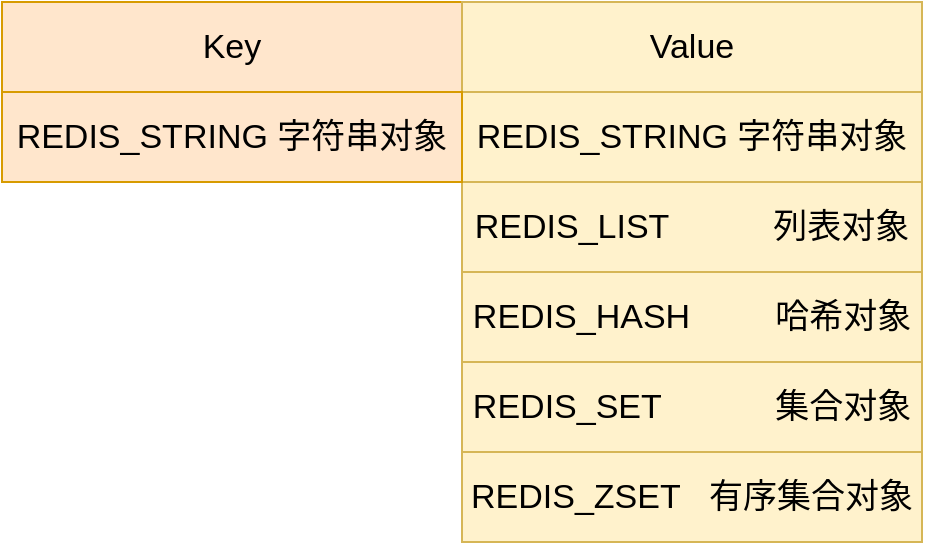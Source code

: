 <mxfile version="14.1.8" type="device"><diagram id="AAINHEE6Js7SN-VBJPok" name="第 1 页"><mxGraphModel dx="1024" dy="592" grid="1" gridSize="10" guides="1" tooltips="1" connect="1" arrows="1" fold="1" page="1" pageScale="1" pageWidth="827" pageHeight="1169" math="0" shadow="0"><root><mxCell id="0"/><mxCell id="1" parent="0"/><mxCell id="ShUOvy_efU6_JemRu4u0-9" value="" style="group;fontSize=17;" vertex="1" connectable="0" parent="1"><mxGeometry x="90" y="220" width="460" height="270" as="geometry"/></mxCell><mxCell id="ShUOvy_efU6_JemRu4u0-1" value="Key" style="rounded=0;whiteSpace=wrap;html=1;fontSize=17;fillColor=#ffe6cc;strokeColor=#d79b00;" vertex="1" parent="ShUOvy_efU6_JemRu4u0-9"><mxGeometry width="230" height="45" as="geometry"/></mxCell><mxCell id="ShUOvy_efU6_JemRu4u0-2" value="Value" style="rounded=0;whiteSpace=wrap;html=1;fontSize=17;fillColor=#fff2cc;strokeColor=#d6b656;" vertex="1" parent="ShUOvy_efU6_JemRu4u0-9"><mxGeometry x="230" width="230" height="45" as="geometry"/></mxCell><mxCell id="ShUOvy_efU6_JemRu4u0-3" value="REDIS_LIST&amp;nbsp; &amp;nbsp; &amp;nbsp; &amp;nbsp; &amp;nbsp; &amp;nbsp;列表对象" style="rounded=0;whiteSpace=wrap;html=1;fontSize=17;fillColor=#fff2cc;strokeColor=#d6b656;" vertex="1" parent="ShUOvy_efU6_JemRu4u0-9"><mxGeometry x="230" y="90" width="230" height="45" as="geometry"/></mxCell><mxCell id="ShUOvy_efU6_JemRu4u0-4" value="REDIS_STRING 字符串对象" style="rounded=0;whiteSpace=wrap;html=1;fontSize=17;fillColor=#fff2cc;strokeColor=#d6b656;" vertex="1" parent="ShUOvy_efU6_JemRu4u0-9"><mxGeometry x="230" y="45" width="230" height="45" as="geometry"/></mxCell><mxCell id="ShUOvy_efU6_JemRu4u0-5" value="REDIS_STRING 字符串对象" style="rounded=0;whiteSpace=wrap;html=1;fontSize=17;fillColor=#ffe6cc;strokeColor=#d79b00;" vertex="1" parent="ShUOvy_efU6_JemRu4u0-9"><mxGeometry y="45" width="230" height="45" as="geometry"/></mxCell><mxCell id="ShUOvy_efU6_JemRu4u0-6" value="REDIS_SET&amp;nbsp; &amp;nbsp; &amp;nbsp; &amp;nbsp; &amp;nbsp; &amp;nbsp; 集合对象" style="rounded=0;whiteSpace=wrap;html=1;fontSize=17;fillColor=#fff2cc;strokeColor=#d6b656;" vertex="1" parent="ShUOvy_efU6_JemRu4u0-9"><mxGeometry x="230" y="180" width="230" height="45" as="geometry"/></mxCell><mxCell id="ShUOvy_efU6_JemRu4u0-7" value="REDIS_HASH&amp;nbsp; &amp;nbsp; &amp;nbsp; &amp;nbsp; &amp;nbsp;哈希对象" style="rounded=0;whiteSpace=wrap;html=1;fontSize=17;fillColor=#fff2cc;strokeColor=#d6b656;" vertex="1" parent="ShUOvy_efU6_JemRu4u0-9"><mxGeometry x="230" y="135" width="230" height="45" as="geometry"/></mxCell><mxCell id="ShUOvy_efU6_JemRu4u0-8" value="REDIS_ZSET&amp;nbsp; &amp;nbsp;有序集合对象" style="rounded=0;whiteSpace=wrap;html=1;fontSize=17;fillColor=#fff2cc;strokeColor=#d6b656;" vertex="1" parent="ShUOvy_efU6_JemRu4u0-9"><mxGeometry x="230" y="225" width="230" height="45" as="geometry"/></mxCell></root></mxGraphModel></diagram></mxfile>